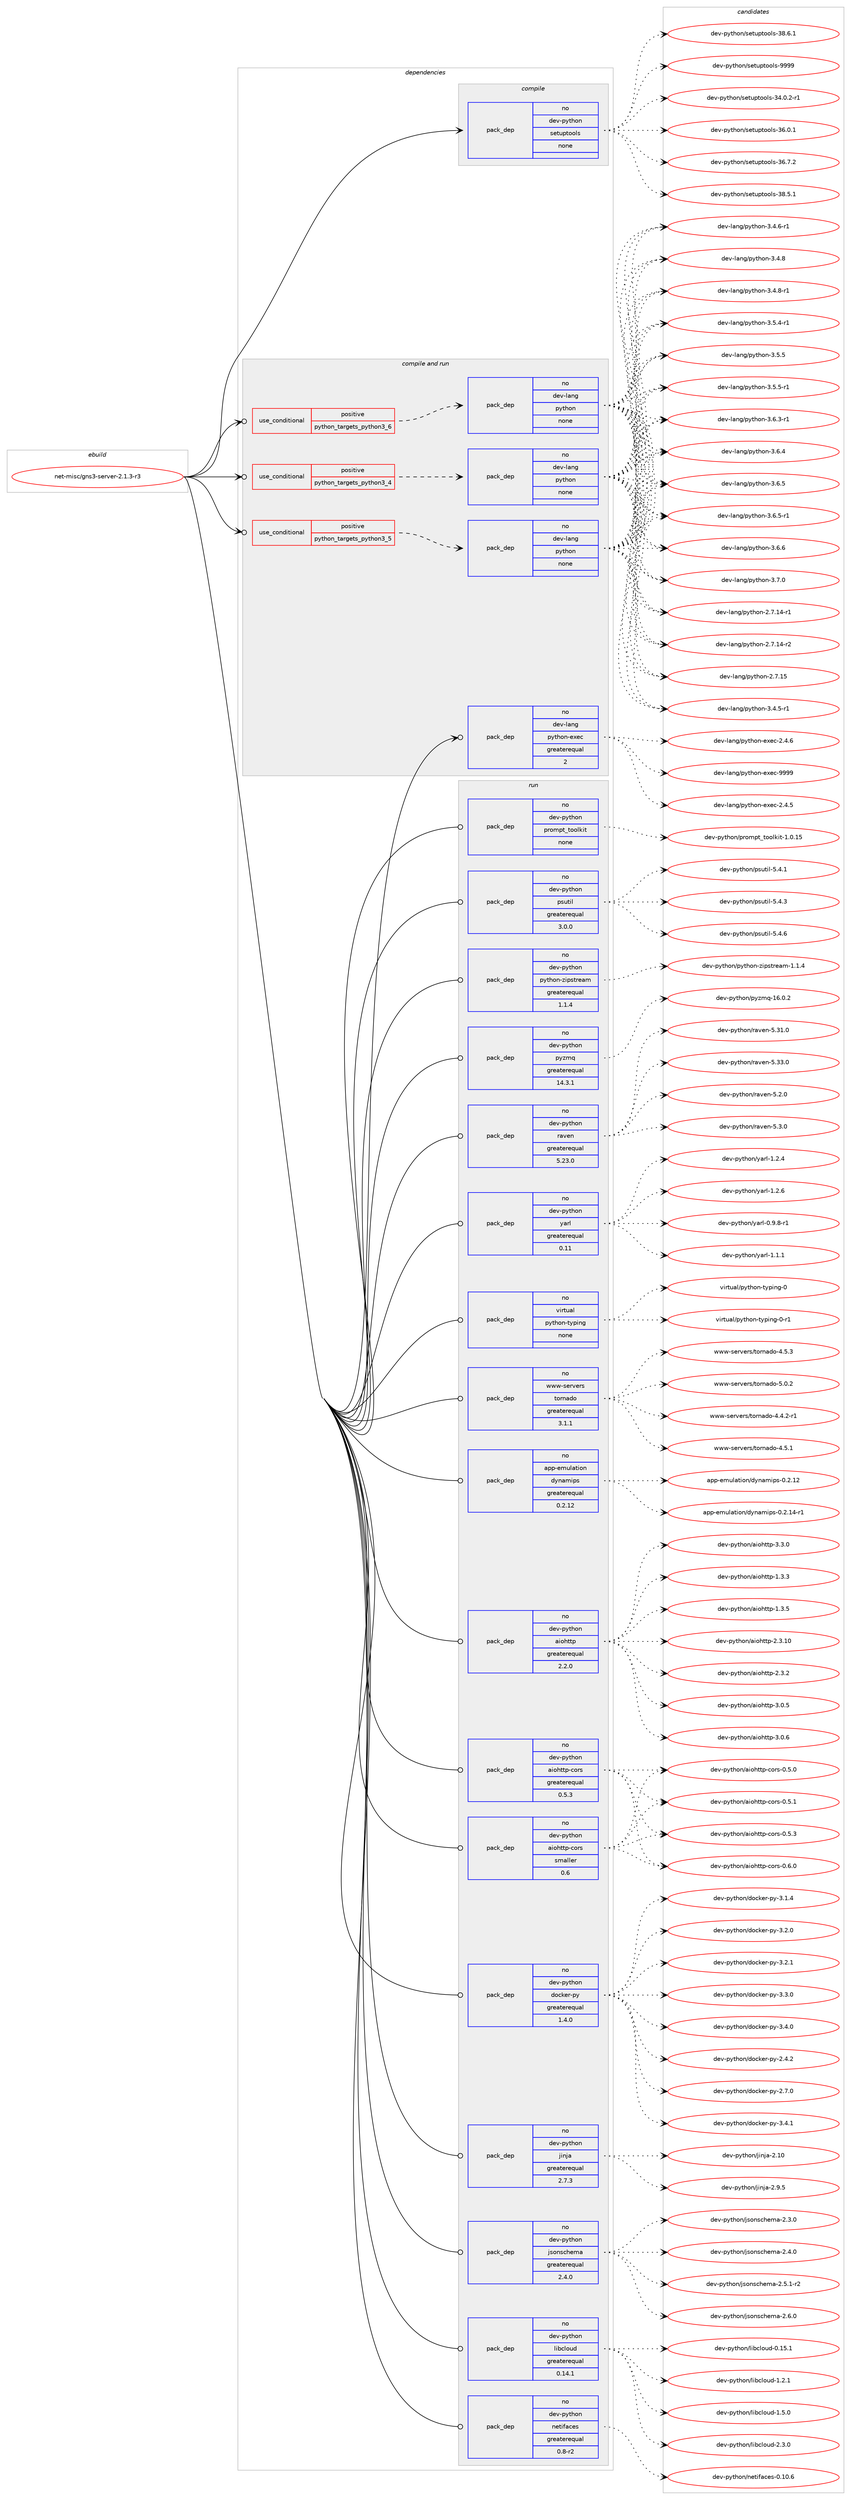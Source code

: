 digraph prolog {

# *************
# Graph options
# *************

newrank=true;
concentrate=true;
compound=true;
graph [rankdir=LR,fontname=Helvetica,fontsize=10,ranksep=1.5];#, ranksep=2.5, nodesep=0.2];
edge  [arrowhead=vee];
node  [fontname=Helvetica,fontsize=10];

# **********
# The ebuild
# **********

subgraph cluster_leftcol {
color=gray;
rank=same;
label=<<i>ebuild</i>>;
id [label="net-misc/gns3-server-2.1.3-r3", color=red, width=4, href="../net-misc/gns3-server-2.1.3-r3.svg"];
}

# ****************
# The dependencies
# ****************

subgraph cluster_midcol {
color=gray;
label=<<i>dependencies</i>>;
subgraph cluster_compile {
fillcolor="#eeeeee";
style=filled;
label=<<i>compile</i>>;
subgraph pack875 {
dependency1183 [label=<<TABLE BORDER="0" CELLBORDER="1" CELLSPACING="0" CELLPADDING="4" WIDTH="220"><TR><TD ROWSPAN="6" CELLPADDING="30">pack_dep</TD></TR><TR><TD WIDTH="110">no</TD></TR><TR><TD>dev-python</TD></TR><TR><TD>setuptools</TD></TR><TR><TD>none</TD></TR><TR><TD></TD></TR></TABLE>>, shape=none, color=blue];
}
id:e -> dependency1183:w [weight=20,style="solid",arrowhead="vee"];
}
subgraph cluster_compileandrun {
fillcolor="#eeeeee";
style=filled;
label=<<i>compile and run</i>>;
subgraph cond287 {
dependency1184 [label=<<TABLE BORDER="0" CELLBORDER="1" CELLSPACING="0" CELLPADDING="4"><TR><TD ROWSPAN="3" CELLPADDING="10">use_conditional</TD></TR><TR><TD>positive</TD></TR><TR><TD>python_targets_python3_4</TD></TR></TABLE>>, shape=none, color=red];
subgraph pack876 {
dependency1185 [label=<<TABLE BORDER="0" CELLBORDER="1" CELLSPACING="0" CELLPADDING="4" WIDTH="220"><TR><TD ROWSPAN="6" CELLPADDING="30">pack_dep</TD></TR><TR><TD WIDTH="110">no</TD></TR><TR><TD>dev-lang</TD></TR><TR><TD>python</TD></TR><TR><TD>none</TD></TR><TR><TD></TD></TR></TABLE>>, shape=none, color=blue];
}
dependency1184:e -> dependency1185:w [weight=20,style="dashed",arrowhead="vee"];
}
id:e -> dependency1184:w [weight=20,style="solid",arrowhead="odotvee"];
subgraph cond288 {
dependency1186 [label=<<TABLE BORDER="0" CELLBORDER="1" CELLSPACING="0" CELLPADDING="4"><TR><TD ROWSPAN="3" CELLPADDING="10">use_conditional</TD></TR><TR><TD>positive</TD></TR><TR><TD>python_targets_python3_5</TD></TR></TABLE>>, shape=none, color=red];
subgraph pack877 {
dependency1187 [label=<<TABLE BORDER="0" CELLBORDER="1" CELLSPACING="0" CELLPADDING="4" WIDTH="220"><TR><TD ROWSPAN="6" CELLPADDING="30">pack_dep</TD></TR><TR><TD WIDTH="110">no</TD></TR><TR><TD>dev-lang</TD></TR><TR><TD>python</TD></TR><TR><TD>none</TD></TR><TR><TD></TD></TR></TABLE>>, shape=none, color=blue];
}
dependency1186:e -> dependency1187:w [weight=20,style="dashed",arrowhead="vee"];
}
id:e -> dependency1186:w [weight=20,style="solid",arrowhead="odotvee"];
subgraph cond289 {
dependency1188 [label=<<TABLE BORDER="0" CELLBORDER="1" CELLSPACING="0" CELLPADDING="4"><TR><TD ROWSPAN="3" CELLPADDING="10">use_conditional</TD></TR><TR><TD>positive</TD></TR><TR><TD>python_targets_python3_6</TD></TR></TABLE>>, shape=none, color=red];
subgraph pack878 {
dependency1189 [label=<<TABLE BORDER="0" CELLBORDER="1" CELLSPACING="0" CELLPADDING="4" WIDTH="220"><TR><TD ROWSPAN="6" CELLPADDING="30">pack_dep</TD></TR><TR><TD WIDTH="110">no</TD></TR><TR><TD>dev-lang</TD></TR><TR><TD>python</TD></TR><TR><TD>none</TD></TR><TR><TD></TD></TR></TABLE>>, shape=none, color=blue];
}
dependency1188:e -> dependency1189:w [weight=20,style="dashed",arrowhead="vee"];
}
id:e -> dependency1188:w [weight=20,style="solid",arrowhead="odotvee"];
subgraph pack879 {
dependency1190 [label=<<TABLE BORDER="0" CELLBORDER="1" CELLSPACING="0" CELLPADDING="4" WIDTH="220"><TR><TD ROWSPAN="6" CELLPADDING="30">pack_dep</TD></TR><TR><TD WIDTH="110">no</TD></TR><TR><TD>dev-lang</TD></TR><TR><TD>python-exec</TD></TR><TR><TD>greaterequal</TD></TR><TR><TD>2</TD></TR></TABLE>>, shape=none, color=blue];
}
id:e -> dependency1190:w [weight=20,style="solid",arrowhead="odotvee"];
}
subgraph cluster_run {
fillcolor="#eeeeee";
style=filled;
label=<<i>run</i>>;
subgraph pack880 {
dependency1191 [label=<<TABLE BORDER="0" CELLBORDER="1" CELLSPACING="0" CELLPADDING="4" WIDTH="220"><TR><TD ROWSPAN="6" CELLPADDING="30">pack_dep</TD></TR><TR><TD WIDTH="110">no</TD></TR><TR><TD>app-emulation</TD></TR><TR><TD>dynamips</TD></TR><TR><TD>greaterequal</TD></TR><TR><TD>0.2.12</TD></TR></TABLE>>, shape=none, color=blue];
}
id:e -> dependency1191:w [weight=20,style="solid",arrowhead="odot"];
subgraph pack881 {
dependency1192 [label=<<TABLE BORDER="0" CELLBORDER="1" CELLSPACING="0" CELLPADDING="4" WIDTH="220"><TR><TD ROWSPAN="6" CELLPADDING="30">pack_dep</TD></TR><TR><TD WIDTH="110">no</TD></TR><TR><TD>dev-python</TD></TR><TR><TD>aiohttp</TD></TR><TR><TD>greaterequal</TD></TR><TR><TD>2.2.0</TD></TR></TABLE>>, shape=none, color=blue];
}
id:e -> dependency1192:w [weight=20,style="solid",arrowhead="odot"];
subgraph pack882 {
dependency1193 [label=<<TABLE BORDER="0" CELLBORDER="1" CELLSPACING="0" CELLPADDING="4" WIDTH="220"><TR><TD ROWSPAN="6" CELLPADDING="30">pack_dep</TD></TR><TR><TD WIDTH="110">no</TD></TR><TR><TD>dev-python</TD></TR><TR><TD>aiohttp-cors</TD></TR><TR><TD>greaterequal</TD></TR><TR><TD>0.5.3</TD></TR></TABLE>>, shape=none, color=blue];
}
id:e -> dependency1193:w [weight=20,style="solid",arrowhead="odot"];
subgraph pack883 {
dependency1194 [label=<<TABLE BORDER="0" CELLBORDER="1" CELLSPACING="0" CELLPADDING="4" WIDTH="220"><TR><TD ROWSPAN="6" CELLPADDING="30">pack_dep</TD></TR><TR><TD WIDTH="110">no</TD></TR><TR><TD>dev-python</TD></TR><TR><TD>aiohttp-cors</TD></TR><TR><TD>smaller</TD></TR><TR><TD>0.6</TD></TR></TABLE>>, shape=none, color=blue];
}
id:e -> dependency1194:w [weight=20,style="solid",arrowhead="odot"];
subgraph pack884 {
dependency1195 [label=<<TABLE BORDER="0" CELLBORDER="1" CELLSPACING="0" CELLPADDING="4" WIDTH="220"><TR><TD ROWSPAN="6" CELLPADDING="30">pack_dep</TD></TR><TR><TD WIDTH="110">no</TD></TR><TR><TD>dev-python</TD></TR><TR><TD>docker-py</TD></TR><TR><TD>greaterequal</TD></TR><TR><TD>1.4.0</TD></TR></TABLE>>, shape=none, color=blue];
}
id:e -> dependency1195:w [weight=20,style="solid",arrowhead="odot"];
subgraph pack885 {
dependency1196 [label=<<TABLE BORDER="0" CELLBORDER="1" CELLSPACING="0" CELLPADDING="4" WIDTH="220"><TR><TD ROWSPAN="6" CELLPADDING="30">pack_dep</TD></TR><TR><TD WIDTH="110">no</TD></TR><TR><TD>dev-python</TD></TR><TR><TD>jinja</TD></TR><TR><TD>greaterequal</TD></TR><TR><TD>2.7.3</TD></TR></TABLE>>, shape=none, color=blue];
}
id:e -> dependency1196:w [weight=20,style="solid",arrowhead="odot"];
subgraph pack886 {
dependency1197 [label=<<TABLE BORDER="0" CELLBORDER="1" CELLSPACING="0" CELLPADDING="4" WIDTH="220"><TR><TD ROWSPAN="6" CELLPADDING="30">pack_dep</TD></TR><TR><TD WIDTH="110">no</TD></TR><TR><TD>dev-python</TD></TR><TR><TD>jsonschema</TD></TR><TR><TD>greaterequal</TD></TR><TR><TD>2.4.0</TD></TR></TABLE>>, shape=none, color=blue];
}
id:e -> dependency1197:w [weight=20,style="solid",arrowhead="odot"];
subgraph pack887 {
dependency1198 [label=<<TABLE BORDER="0" CELLBORDER="1" CELLSPACING="0" CELLPADDING="4" WIDTH="220"><TR><TD ROWSPAN="6" CELLPADDING="30">pack_dep</TD></TR><TR><TD WIDTH="110">no</TD></TR><TR><TD>dev-python</TD></TR><TR><TD>libcloud</TD></TR><TR><TD>greaterequal</TD></TR><TR><TD>0.14.1</TD></TR></TABLE>>, shape=none, color=blue];
}
id:e -> dependency1198:w [weight=20,style="solid",arrowhead="odot"];
subgraph pack888 {
dependency1199 [label=<<TABLE BORDER="0" CELLBORDER="1" CELLSPACING="0" CELLPADDING="4" WIDTH="220"><TR><TD ROWSPAN="6" CELLPADDING="30">pack_dep</TD></TR><TR><TD WIDTH="110">no</TD></TR><TR><TD>dev-python</TD></TR><TR><TD>netifaces</TD></TR><TR><TD>greaterequal</TD></TR><TR><TD>0.8-r2</TD></TR></TABLE>>, shape=none, color=blue];
}
id:e -> dependency1199:w [weight=20,style="solid",arrowhead="odot"];
subgraph pack889 {
dependency1200 [label=<<TABLE BORDER="0" CELLBORDER="1" CELLSPACING="0" CELLPADDING="4" WIDTH="220"><TR><TD ROWSPAN="6" CELLPADDING="30">pack_dep</TD></TR><TR><TD WIDTH="110">no</TD></TR><TR><TD>dev-python</TD></TR><TR><TD>prompt_toolkit</TD></TR><TR><TD>none</TD></TR><TR><TD></TD></TR></TABLE>>, shape=none, color=blue];
}
id:e -> dependency1200:w [weight=20,style="solid",arrowhead="odot"];
subgraph pack890 {
dependency1201 [label=<<TABLE BORDER="0" CELLBORDER="1" CELLSPACING="0" CELLPADDING="4" WIDTH="220"><TR><TD ROWSPAN="6" CELLPADDING="30">pack_dep</TD></TR><TR><TD WIDTH="110">no</TD></TR><TR><TD>dev-python</TD></TR><TR><TD>psutil</TD></TR><TR><TD>greaterequal</TD></TR><TR><TD>3.0.0</TD></TR></TABLE>>, shape=none, color=blue];
}
id:e -> dependency1201:w [weight=20,style="solid",arrowhead="odot"];
subgraph pack891 {
dependency1202 [label=<<TABLE BORDER="0" CELLBORDER="1" CELLSPACING="0" CELLPADDING="4" WIDTH="220"><TR><TD ROWSPAN="6" CELLPADDING="30">pack_dep</TD></TR><TR><TD WIDTH="110">no</TD></TR><TR><TD>dev-python</TD></TR><TR><TD>python-zipstream</TD></TR><TR><TD>greaterequal</TD></TR><TR><TD>1.1.4</TD></TR></TABLE>>, shape=none, color=blue];
}
id:e -> dependency1202:w [weight=20,style="solid",arrowhead="odot"];
subgraph pack892 {
dependency1203 [label=<<TABLE BORDER="0" CELLBORDER="1" CELLSPACING="0" CELLPADDING="4" WIDTH="220"><TR><TD ROWSPAN="6" CELLPADDING="30">pack_dep</TD></TR><TR><TD WIDTH="110">no</TD></TR><TR><TD>dev-python</TD></TR><TR><TD>pyzmq</TD></TR><TR><TD>greaterequal</TD></TR><TR><TD>14.3.1</TD></TR></TABLE>>, shape=none, color=blue];
}
id:e -> dependency1203:w [weight=20,style="solid",arrowhead="odot"];
subgraph pack893 {
dependency1204 [label=<<TABLE BORDER="0" CELLBORDER="1" CELLSPACING="0" CELLPADDING="4" WIDTH="220"><TR><TD ROWSPAN="6" CELLPADDING="30">pack_dep</TD></TR><TR><TD WIDTH="110">no</TD></TR><TR><TD>dev-python</TD></TR><TR><TD>raven</TD></TR><TR><TD>greaterequal</TD></TR><TR><TD>5.23.0</TD></TR></TABLE>>, shape=none, color=blue];
}
id:e -> dependency1204:w [weight=20,style="solid",arrowhead="odot"];
subgraph pack894 {
dependency1205 [label=<<TABLE BORDER="0" CELLBORDER="1" CELLSPACING="0" CELLPADDING="4" WIDTH="220"><TR><TD ROWSPAN="6" CELLPADDING="30">pack_dep</TD></TR><TR><TD WIDTH="110">no</TD></TR><TR><TD>dev-python</TD></TR><TR><TD>yarl</TD></TR><TR><TD>greaterequal</TD></TR><TR><TD>0.11</TD></TR></TABLE>>, shape=none, color=blue];
}
id:e -> dependency1205:w [weight=20,style="solid",arrowhead="odot"];
subgraph pack895 {
dependency1206 [label=<<TABLE BORDER="0" CELLBORDER="1" CELLSPACING="0" CELLPADDING="4" WIDTH="220"><TR><TD ROWSPAN="6" CELLPADDING="30">pack_dep</TD></TR><TR><TD WIDTH="110">no</TD></TR><TR><TD>virtual</TD></TR><TR><TD>python-typing</TD></TR><TR><TD>none</TD></TR><TR><TD></TD></TR></TABLE>>, shape=none, color=blue];
}
id:e -> dependency1206:w [weight=20,style="solid",arrowhead="odot"];
subgraph pack896 {
dependency1207 [label=<<TABLE BORDER="0" CELLBORDER="1" CELLSPACING="0" CELLPADDING="4" WIDTH="220"><TR><TD ROWSPAN="6" CELLPADDING="30">pack_dep</TD></TR><TR><TD WIDTH="110">no</TD></TR><TR><TD>www-servers</TD></TR><TR><TD>tornado</TD></TR><TR><TD>greaterequal</TD></TR><TR><TD>3.1.1</TD></TR></TABLE>>, shape=none, color=blue];
}
id:e -> dependency1207:w [weight=20,style="solid",arrowhead="odot"];
}
}

# **************
# The candidates
# **************

subgraph cluster_choices {
rank=same;
color=gray;
label=<<i>candidates</i>>;

subgraph choice875 {
color=black;
nodesep=1;
choice1001011184511212111610411111047115101116117112116111111108115455152464846504511449 [label="dev-python/setuptools-34.0.2-r1", color=red, width=4,href="../dev-python/setuptools-34.0.2-r1.svg"];
choice100101118451121211161041111104711510111611711211611111110811545515446484649 [label="dev-python/setuptools-36.0.1", color=red, width=4,href="../dev-python/setuptools-36.0.1.svg"];
choice100101118451121211161041111104711510111611711211611111110811545515446554650 [label="dev-python/setuptools-36.7.2", color=red, width=4,href="../dev-python/setuptools-36.7.2.svg"];
choice100101118451121211161041111104711510111611711211611111110811545515646534649 [label="dev-python/setuptools-38.5.1", color=red, width=4,href="../dev-python/setuptools-38.5.1.svg"];
choice100101118451121211161041111104711510111611711211611111110811545515646544649 [label="dev-python/setuptools-38.6.1", color=red, width=4,href="../dev-python/setuptools-38.6.1.svg"];
choice10010111845112121116104111110471151011161171121161111111081154557575757 [label="dev-python/setuptools-9999", color=red, width=4,href="../dev-python/setuptools-9999.svg"];
dependency1183:e -> choice1001011184511212111610411111047115101116117112116111111108115455152464846504511449:w [style=dotted,weight="100"];
dependency1183:e -> choice100101118451121211161041111104711510111611711211611111110811545515446484649:w [style=dotted,weight="100"];
dependency1183:e -> choice100101118451121211161041111104711510111611711211611111110811545515446554650:w [style=dotted,weight="100"];
dependency1183:e -> choice100101118451121211161041111104711510111611711211611111110811545515646534649:w [style=dotted,weight="100"];
dependency1183:e -> choice100101118451121211161041111104711510111611711211611111110811545515646544649:w [style=dotted,weight="100"];
dependency1183:e -> choice10010111845112121116104111110471151011161171121161111111081154557575757:w [style=dotted,weight="100"];
}
subgraph choice876 {
color=black;
nodesep=1;
choice100101118451089711010347112121116104111110455046554649524511449 [label="dev-lang/python-2.7.14-r1", color=red, width=4,href="../dev-lang/python-2.7.14-r1.svg"];
choice100101118451089711010347112121116104111110455046554649524511450 [label="dev-lang/python-2.7.14-r2", color=red, width=4,href="../dev-lang/python-2.7.14-r2.svg"];
choice10010111845108971101034711212111610411111045504655464953 [label="dev-lang/python-2.7.15", color=red, width=4,href="../dev-lang/python-2.7.15.svg"];
choice1001011184510897110103471121211161041111104551465246534511449 [label="dev-lang/python-3.4.5-r1", color=red, width=4,href="../dev-lang/python-3.4.5-r1.svg"];
choice1001011184510897110103471121211161041111104551465246544511449 [label="dev-lang/python-3.4.6-r1", color=red, width=4,href="../dev-lang/python-3.4.6-r1.svg"];
choice100101118451089711010347112121116104111110455146524656 [label="dev-lang/python-3.4.8", color=red, width=4,href="../dev-lang/python-3.4.8.svg"];
choice1001011184510897110103471121211161041111104551465246564511449 [label="dev-lang/python-3.4.8-r1", color=red, width=4,href="../dev-lang/python-3.4.8-r1.svg"];
choice1001011184510897110103471121211161041111104551465346524511449 [label="dev-lang/python-3.5.4-r1", color=red, width=4,href="../dev-lang/python-3.5.4-r1.svg"];
choice100101118451089711010347112121116104111110455146534653 [label="dev-lang/python-3.5.5", color=red, width=4,href="../dev-lang/python-3.5.5.svg"];
choice1001011184510897110103471121211161041111104551465346534511449 [label="dev-lang/python-3.5.5-r1", color=red, width=4,href="../dev-lang/python-3.5.5-r1.svg"];
choice1001011184510897110103471121211161041111104551465446514511449 [label="dev-lang/python-3.6.3-r1", color=red, width=4,href="../dev-lang/python-3.6.3-r1.svg"];
choice100101118451089711010347112121116104111110455146544652 [label="dev-lang/python-3.6.4", color=red, width=4,href="../dev-lang/python-3.6.4.svg"];
choice100101118451089711010347112121116104111110455146544653 [label="dev-lang/python-3.6.5", color=red, width=4,href="../dev-lang/python-3.6.5.svg"];
choice1001011184510897110103471121211161041111104551465446534511449 [label="dev-lang/python-3.6.5-r1", color=red, width=4,href="../dev-lang/python-3.6.5-r1.svg"];
choice100101118451089711010347112121116104111110455146544654 [label="dev-lang/python-3.6.6", color=red, width=4,href="../dev-lang/python-3.6.6.svg"];
choice100101118451089711010347112121116104111110455146554648 [label="dev-lang/python-3.7.0", color=red, width=4,href="../dev-lang/python-3.7.0.svg"];
dependency1185:e -> choice100101118451089711010347112121116104111110455046554649524511449:w [style=dotted,weight="100"];
dependency1185:e -> choice100101118451089711010347112121116104111110455046554649524511450:w [style=dotted,weight="100"];
dependency1185:e -> choice10010111845108971101034711212111610411111045504655464953:w [style=dotted,weight="100"];
dependency1185:e -> choice1001011184510897110103471121211161041111104551465246534511449:w [style=dotted,weight="100"];
dependency1185:e -> choice1001011184510897110103471121211161041111104551465246544511449:w [style=dotted,weight="100"];
dependency1185:e -> choice100101118451089711010347112121116104111110455146524656:w [style=dotted,weight="100"];
dependency1185:e -> choice1001011184510897110103471121211161041111104551465246564511449:w [style=dotted,weight="100"];
dependency1185:e -> choice1001011184510897110103471121211161041111104551465346524511449:w [style=dotted,weight="100"];
dependency1185:e -> choice100101118451089711010347112121116104111110455146534653:w [style=dotted,weight="100"];
dependency1185:e -> choice1001011184510897110103471121211161041111104551465346534511449:w [style=dotted,weight="100"];
dependency1185:e -> choice1001011184510897110103471121211161041111104551465446514511449:w [style=dotted,weight="100"];
dependency1185:e -> choice100101118451089711010347112121116104111110455146544652:w [style=dotted,weight="100"];
dependency1185:e -> choice100101118451089711010347112121116104111110455146544653:w [style=dotted,weight="100"];
dependency1185:e -> choice1001011184510897110103471121211161041111104551465446534511449:w [style=dotted,weight="100"];
dependency1185:e -> choice100101118451089711010347112121116104111110455146544654:w [style=dotted,weight="100"];
dependency1185:e -> choice100101118451089711010347112121116104111110455146554648:w [style=dotted,weight="100"];
}
subgraph choice877 {
color=black;
nodesep=1;
choice100101118451089711010347112121116104111110455046554649524511449 [label="dev-lang/python-2.7.14-r1", color=red, width=4,href="../dev-lang/python-2.7.14-r1.svg"];
choice100101118451089711010347112121116104111110455046554649524511450 [label="dev-lang/python-2.7.14-r2", color=red, width=4,href="../dev-lang/python-2.7.14-r2.svg"];
choice10010111845108971101034711212111610411111045504655464953 [label="dev-lang/python-2.7.15", color=red, width=4,href="../dev-lang/python-2.7.15.svg"];
choice1001011184510897110103471121211161041111104551465246534511449 [label="dev-lang/python-3.4.5-r1", color=red, width=4,href="../dev-lang/python-3.4.5-r1.svg"];
choice1001011184510897110103471121211161041111104551465246544511449 [label="dev-lang/python-3.4.6-r1", color=red, width=4,href="../dev-lang/python-3.4.6-r1.svg"];
choice100101118451089711010347112121116104111110455146524656 [label="dev-lang/python-3.4.8", color=red, width=4,href="../dev-lang/python-3.4.8.svg"];
choice1001011184510897110103471121211161041111104551465246564511449 [label="dev-lang/python-3.4.8-r1", color=red, width=4,href="../dev-lang/python-3.4.8-r1.svg"];
choice1001011184510897110103471121211161041111104551465346524511449 [label="dev-lang/python-3.5.4-r1", color=red, width=4,href="../dev-lang/python-3.5.4-r1.svg"];
choice100101118451089711010347112121116104111110455146534653 [label="dev-lang/python-3.5.5", color=red, width=4,href="../dev-lang/python-3.5.5.svg"];
choice1001011184510897110103471121211161041111104551465346534511449 [label="dev-lang/python-3.5.5-r1", color=red, width=4,href="../dev-lang/python-3.5.5-r1.svg"];
choice1001011184510897110103471121211161041111104551465446514511449 [label="dev-lang/python-3.6.3-r1", color=red, width=4,href="../dev-lang/python-3.6.3-r1.svg"];
choice100101118451089711010347112121116104111110455146544652 [label="dev-lang/python-3.6.4", color=red, width=4,href="../dev-lang/python-3.6.4.svg"];
choice100101118451089711010347112121116104111110455146544653 [label="dev-lang/python-3.6.5", color=red, width=4,href="../dev-lang/python-3.6.5.svg"];
choice1001011184510897110103471121211161041111104551465446534511449 [label="dev-lang/python-3.6.5-r1", color=red, width=4,href="../dev-lang/python-3.6.5-r1.svg"];
choice100101118451089711010347112121116104111110455146544654 [label="dev-lang/python-3.6.6", color=red, width=4,href="../dev-lang/python-3.6.6.svg"];
choice100101118451089711010347112121116104111110455146554648 [label="dev-lang/python-3.7.0", color=red, width=4,href="../dev-lang/python-3.7.0.svg"];
dependency1187:e -> choice100101118451089711010347112121116104111110455046554649524511449:w [style=dotted,weight="100"];
dependency1187:e -> choice100101118451089711010347112121116104111110455046554649524511450:w [style=dotted,weight="100"];
dependency1187:e -> choice10010111845108971101034711212111610411111045504655464953:w [style=dotted,weight="100"];
dependency1187:e -> choice1001011184510897110103471121211161041111104551465246534511449:w [style=dotted,weight="100"];
dependency1187:e -> choice1001011184510897110103471121211161041111104551465246544511449:w [style=dotted,weight="100"];
dependency1187:e -> choice100101118451089711010347112121116104111110455146524656:w [style=dotted,weight="100"];
dependency1187:e -> choice1001011184510897110103471121211161041111104551465246564511449:w [style=dotted,weight="100"];
dependency1187:e -> choice1001011184510897110103471121211161041111104551465346524511449:w [style=dotted,weight="100"];
dependency1187:e -> choice100101118451089711010347112121116104111110455146534653:w [style=dotted,weight="100"];
dependency1187:e -> choice1001011184510897110103471121211161041111104551465346534511449:w [style=dotted,weight="100"];
dependency1187:e -> choice1001011184510897110103471121211161041111104551465446514511449:w [style=dotted,weight="100"];
dependency1187:e -> choice100101118451089711010347112121116104111110455146544652:w [style=dotted,weight="100"];
dependency1187:e -> choice100101118451089711010347112121116104111110455146544653:w [style=dotted,weight="100"];
dependency1187:e -> choice1001011184510897110103471121211161041111104551465446534511449:w [style=dotted,weight="100"];
dependency1187:e -> choice100101118451089711010347112121116104111110455146544654:w [style=dotted,weight="100"];
dependency1187:e -> choice100101118451089711010347112121116104111110455146554648:w [style=dotted,weight="100"];
}
subgraph choice878 {
color=black;
nodesep=1;
choice100101118451089711010347112121116104111110455046554649524511449 [label="dev-lang/python-2.7.14-r1", color=red, width=4,href="../dev-lang/python-2.7.14-r1.svg"];
choice100101118451089711010347112121116104111110455046554649524511450 [label="dev-lang/python-2.7.14-r2", color=red, width=4,href="../dev-lang/python-2.7.14-r2.svg"];
choice10010111845108971101034711212111610411111045504655464953 [label="dev-lang/python-2.7.15", color=red, width=4,href="../dev-lang/python-2.7.15.svg"];
choice1001011184510897110103471121211161041111104551465246534511449 [label="dev-lang/python-3.4.5-r1", color=red, width=4,href="../dev-lang/python-3.4.5-r1.svg"];
choice1001011184510897110103471121211161041111104551465246544511449 [label="dev-lang/python-3.4.6-r1", color=red, width=4,href="../dev-lang/python-3.4.6-r1.svg"];
choice100101118451089711010347112121116104111110455146524656 [label="dev-lang/python-3.4.8", color=red, width=4,href="../dev-lang/python-3.4.8.svg"];
choice1001011184510897110103471121211161041111104551465246564511449 [label="dev-lang/python-3.4.8-r1", color=red, width=4,href="../dev-lang/python-3.4.8-r1.svg"];
choice1001011184510897110103471121211161041111104551465346524511449 [label="dev-lang/python-3.5.4-r1", color=red, width=4,href="../dev-lang/python-3.5.4-r1.svg"];
choice100101118451089711010347112121116104111110455146534653 [label="dev-lang/python-3.5.5", color=red, width=4,href="../dev-lang/python-3.5.5.svg"];
choice1001011184510897110103471121211161041111104551465346534511449 [label="dev-lang/python-3.5.5-r1", color=red, width=4,href="../dev-lang/python-3.5.5-r1.svg"];
choice1001011184510897110103471121211161041111104551465446514511449 [label="dev-lang/python-3.6.3-r1", color=red, width=4,href="../dev-lang/python-3.6.3-r1.svg"];
choice100101118451089711010347112121116104111110455146544652 [label="dev-lang/python-3.6.4", color=red, width=4,href="../dev-lang/python-3.6.4.svg"];
choice100101118451089711010347112121116104111110455146544653 [label="dev-lang/python-3.6.5", color=red, width=4,href="../dev-lang/python-3.6.5.svg"];
choice1001011184510897110103471121211161041111104551465446534511449 [label="dev-lang/python-3.6.5-r1", color=red, width=4,href="../dev-lang/python-3.6.5-r1.svg"];
choice100101118451089711010347112121116104111110455146544654 [label="dev-lang/python-3.6.6", color=red, width=4,href="../dev-lang/python-3.6.6.svg"];
choice100101118451089711010347112121116104111110455146554648 [label="dev-lang/python-3.7.0", color=red, width=4,href="../dev-lang/python-3.7.0.svg"];
dependency1189:e -> choice100101118451089711010347112121116104111110455046554649524511449:w [style=dotted,weight="100"];
dependency1189:e -> choice100101118451089711010347112121116104111110455046554649524511450:w [style=dotted,weight="100"];
dependency1189:e -> choice10010111845108971101034711212111610411111045504655464953:w [style=dotted,weight="100"];
dependency1189:e -> choice1001011184510897110103471121211161041111104551465246534511449:w [style=dotted,weight="100"];
dependency1189:e -> choice1001011184510897110103471121211161041111104551465246544511449:w [style=dotted,weight="100"];
dependency1189:e -> choice100101118451089711010347112121116104111110455146524656:w [style=dotted,weight="100"];
dependency1189:e -> choice1001011184510897110103471121211161041111104551465246564511449:w [style=dotted,weight="100"];
dependency1189:e -> choice1001011184510897110103471121211161041111104551465346524511449:w [style=dotted,weight="100"];
dependency1189:e -> choice100101118451089711010347112121116104111110455146534653:w [style=dotted,weight="100"];
dependency1189:e -> choice1001011184510897110103471121211161041111104551465346534511449:w [style=dotted,weight="100"];
dependency1189:e -> choice1001011184510897110103471121211161041111104551465446514511449:w [style=dotted,weight="100"];
dependency1189:e -> choice100101118451089711010347112121116104111110455146544652:w [style=dotted,weight="100"];
dependency1189:e -> choice100101118451089711010347112121116104111110455146544653:w [style=dotted,weight="100"];
dependency1189:e -> choice1001011184510897110103471121211161041111104551465446534511449:w [style=dotted,weight="100"];
dependency1189:e -> choice100101118451089711010347112121116104111110455146544654:w [style=dotted,weight="100"];
dependency1189:e -> choice100101118451089711010347112121116104111110455146554648:w [style=dotted,weight="100"];
}
subgraph choice879 {
color=black;
nodesep=1;
choice1001011184510897110103471121211161041111104510112010199455046524653 [label="dev-lang/python-exec-2.4.5", color=red, width=4,href="../dev-lang/python-exec-2.4.5.svg"];
choice1001011184510897110103471121211161041111104510112010199455046524654 [label="dev-lang/python-exec-2.4.6", color=red, width=4,href="../dev-lang/python-exec-2.4.6.svg"];
choice10010111845108971101034711212111610411111045101120101994557575757 [label="dev-lang/python-exec-9999", color=red, width=4,href="../dev-lang/python-exec-9999.svg"];
dependency1190:e -> choice1001011184510897110103471121211161041111104510112010199455046524653:w [style=dotted,weight="100"];
dependency1190:e -> choice1001011184510897110103471121211161041111104510112010199455046524654:w [style=dotted,weight="100"];
dependency1190:e -> choice10010111845108971101034711212111610411111045101120101994557575757:w [style=dotted,weight="100"];
}
subgraph choice880 {
color=black;
nodesep=1;
choice971121124510110911710897116105111110471001211109710910511211545484650464950 [label="app-emulation/dynamips-0.2.12", color=red, width=4,href="../app-emulation/dynamips-0.2.12.svg"];
choice9711211245101109117108971161051111104710012111097109105112115454846504649524511449 [label="app-emulation/dynamips-0.2.14-r1", color=red, width=4,href="../app-emulation/dynamips-0.2.14-r1.svg"];
dependency1191:e -> choice971121124510110911710897116105111110471001211109710910511211545484650464950:w [style=dotted,weight="100"];
dependency1191:e -> choice9711211245101109117108971161051111104710012111097109105112115454846504649524511449:w [style=dotted,weight="100"];
}
subgraph choice881 {
color=black;
nodesep=1;
choice100101118451121211161041111104797105111104116116112454946514651 [label="dev-python/aiohttp-1.3.3", color=red, width=4,href="../dev-python/aiohttp-1.3.3.svg"];
choice100101118451121211161041111104797105111104116116112454946514653 [label="dev-python/aiohttp-1.3.5", color=red, width=4,href="../dev-python/aiohttp-1.3.5.svg"];
choice10010111845112121116104111110479710511110411611611245504651464948 [label="dev-python/aiohttp-2.3.10", color=red, width=4,href="../dev-python/aiohttp-2.3.10.svg"];
choice100101118451121211161041111104797105111104116116112455046514650 [label="dev-python/aiohttp-2.3.2", color=red, width=4,href="../dev-python/aiohttp-2.3.2.svg"];
choice100101118451121211161041111104797105111104116116112455146484653 [label="dev-python/aiohttp-3.0.5", color=red, width=4,href="../dev-python/aiohttp-3.0.5.svg"];
choice100101118451121211161041111104797105111104116116112455146484654 [label="dev-python/aiohttp-3.0.6", color=red, width=4,href="../dev-python/aiohttp-3.0.6.svg"];
choice100101118451121211161041111104797105111104116116112455146514648 [label="dev-python/aiohttp-3.3.0", color=red, width=4,href="../dev-python/aiohttp-3.3.0.svg"];
dependency1192:e -> choice100101118451121211161041111104797105111104116116112454946514651:w [style=dotted,weight="100"];
dependency1192:e -> choice100101118451121211161041111104797105111104116116112454946514653:w [style=dotted,weight="100"];
dependency1192:e -> choice10010111845112121116104111110479710511110411611611245504651464948:w [style=dotted,weight="100"];
dependency1192:e -> choice100101118451121211161041111104797105111104116116112455046514650:w [style=dotted,weight="100"];
dependency1192:e -> choice100101118451121211161041111104797105111104116116112455146484653:w [style=dotted,weight="100"];
dependency1192:e -> choice100101118451121211161041111104797105111104116116112455146484654:w [style=dotted,weight="100"];
dependency1192:e -> choice100101118451121211161041111104797105111104116116112455146514648:w [style=dotted,weight="100"];
}
subgraph choice882 {
color=black;
nodesep=1;
choice1001011184511212111610411111047971051111041161161124599111114115454846534648 [label="dev-python/aiohttp-cors-0.5.0", color=red, width=4,href="../dev-python/aiohttp-cors-0.5.0.svg"];
choice1001011184511212111610411111047971051111041161161124599111114115454846534649 [label="dev-python/aiohttp-cors-0.5.1", color=red, width=4,href="../dev-python/aiohttp-cors-0.5.1.svg"];
choice1001011184511212111610411111047971051111041161161124599111114115454846534651 [label="dev-python/aiohttp-cors-0.5.3", color=red, width=4,href="../dev-python/aiohttp-cors-0.5.3.svg"];
choice1001011184511212111610411111047971051111041161161124599111114115454846544648 [label="dev-python/aiohttp-cors-0.6.0", color=red, width=4,href="../dev-python/aiohttp-cors-0.6.0.svg"];
dependency1193:e -> choice1001011184511212111610411111047971051111041161161124599111114115454846534648:w [style=dotted,weight="100"];
dependency1193:e -> choice1001011184511212111610411111047971051111041161161124599111114115454846534649:w [style=dotted,weight="100"];
dependency1193:e -> choice1001011184511212111610411111047971051111041161161124599111114115454846534651:w [style=dotted,weight="100"];
dependency1193:e -> choice1001011184511212111610411111047971051111041161161124599111114115454846544648:w [style=dotted,weight="100"];
}
subgraph choice883 {
color=black;
nodesep=1;
choice1001011184511212111610411111047971051111041161161124599111114115454846534648 [label="dev-python/aiohttp-cors-0.5.0", color=red, width=4,href="../dev-python/aiohttp-cors-0.5.0.svg"];
choice1001011184511212111610411111047971051111041161161124599111114115454846534649 [label="dev-python/aiohttp-cors-0.5.1", color=red, width=4,href="../dev-python/aiohttp-cors-0.5.1.svg"];
choice1001011184511212111610411111047971051111041161161124599111114115454846534651 [label="dev-python/aiohttp-cors-0.5.3", color=red, width=4,href="../dev-python/aiohttp-cors-0.5.3.svg"];
choice1001011184511212111610411111047971051111041161161124599111114115454846544648 [label="dev-python/aiohttp-cors-0.6.0", color=red, width=4,href="../dev-python/aiohttp-cors-0.6.0.svg"];
dependency1194:e -> choice1001011184511212111610411111047971051111041161161124599111114115454846534648:w [style=dotted,weight="100"];
dependency1194:e -> choice1001011184511212111610411111047971051111041161161124599111114115454846534649:w [style=dotted,weight="100"];
dependency1194:e -> choice1001011184511212111610411111047971051111041161161124599111114115454846534651:w [style=dotted,weight="100"];
dependency1194:e -> choice1001011184511212111610411111047971051111041161161124599111114115454846544648:w [style=dotted,weight="100"];
}
subgraph choice884 {
color=black;
nodesep=1;
choice10010111845112121116104111110471001119910710111445112121455146494652 [label="dev-python/docker-py-3.1.4", color=red, width=4,href="../dev-python/docker-py-3.1.4.svg"];
choice10010111845112121116104111110471001119910710111445112121455146504648 [label="dev-python/docker-py-3.2.0", color=red, width=4,href="../dev-python/docker-py-3.2.0.svg"];
choice10010111845112121116104111110471001119910710111445112121455146504649 [label="dev-python/docker-py-3.2.1", color=red, width=4,href="../dev-python/docker-py-3.2.1.svg"];
choice10010111845112121116104111110471001119910710111445112121455146514648 [label="dev-python/docker-py-3.3.0", color=red, width=4,href="../dev-python/docker-py-3.3.0.svg"];
choice10010111845112121116104111110471001119910710111445112121455146524648 [label="dev-python/docker-py-3.4.0", color=red, width=4,href="../dev-python/docker-py-3.4.0.svg"];
choice10010111845112121116104111110471001119910710111445112121455046524650 [label="dev-python/docker-py-2.4.2", color=red, width=4,href="../dev-python/docker-py-2.4.2.svg"];
choice10010111845112121116104111110471001119910710111445112121455046554648 [label="dev-python/docker-py-2.7.0", color=red, width=4,href="../dev-python/docker-py-2.7.0.svg"];
choice10010111845112121116104111110471001119910710111445112121455146524649 [label="dev-python/docker-py-3.4.1", color=red, width=4,href="../dev-python/docker-py-3.4.1.svg"];
dependency1195:e -> choice10010111845112121116104111110471001119910710111445112121455146494652:w [style=dotted,weight="100"];
dependency1195:e -> choice10010111845112121116104111110471001119910710111445112121455146504648:w [style=dotted,weight="100"];
dependency1195:e -> choice10010111845112121116104111110471001119910710111445112121455146504649:w [style=dotted,weight="100"];
dependency1195:e -> choice10010111845112121116104111110471001119910710111445112121455146514648:w [style=dotted,weight="100"];
dependency1195:e -> choice10010111845112121116104111110471001119910710111445112121455146524648:w [style=dotted,weight="100"];
dependency1195:e -> choice10010111845112121116104111110471001119910710111445112121455046524650:w [style=dotted,weight="100"];
dependency1195:e -> choice10010111845112121116104111110471001119910710111445112121455046554648:w [style=dotted,weight="100"];
dependency1195:e -> choice10010111845112121116104111110471001119910710111445112121455146524649:w [style=dotted,weight="100"];
}
subgraph choice885 {
color=black;
nodesep=1;
choice1001011184511212111610411111047106105110106974550464948 [label="dev-python/jinja-2.10", color=red, width=4,href="../dev-python/jinja-2.10.svg"];
choice100101118451121211161041111104710610511010697455046574653 [label="dev-python/jinja-2.9.5", color=red, width=4,href="../dev-python/jinja-2.9.5.svg"];
dependency1196:e -> choice1001011184511212111610411111047106105110106974550464948:w [style=dotted,weight="100"];
dependency1196:e -> choice100101118451121211161041111104710610511010697455046574653:w [style=dotted,weight="100"];
}
subgraph choice886 {
color=black;
nodesep=1;
choice10010111845112121116104111110471061151111101159910410110997455046514648 [label="dev-python/jsonschema-2.3.0", color=red, width=4,href="../dev-python/jsonschema-2.3.0.svg"];
choice10010111845112121116104111110471061151111101159910410110997455046524648 [label="dev-python/jsonschema-2.4.0", color=red, width=4,href="../dev-python/jsonschema-2.4.0.svg"];
choice100101118451121211161041111104710611511111011599104101109974550465346494511450 [label="dev-python/jsonschema-2.5.1-r2", color=red, width=4,href="../dev-python/jsonschema-2.5.1-r2.svg"];
choice10010111845112121116104111110471061151111101159910410110997455046544648 [label="dev-python/jsonschema-2.6.0", color=red, width=4,href="../dev-python/jsonschema-2.6.0.svg"];
dependency1197:e -> choice10010111845112121116104111110471061151111101159910410110997455046514648:w [style=dotted,weight="100"];
dependency1197:e -> choice10010111845112121116104111110471061151111101159910410110997455046524648:w [style=dotted,weight="100"];
dependency1197:e -> choice100101118451121211161041111104710611511111011599104101109974550465346494511450:w [style=dotted,weight="100"];
dependency1197:e -> choice10010111845112121116104111110471061151111101159910410110997455046544648:w [style=dotted,weight="100"];
}
subgraph choice887 {
color=black;
nodesep=1;
choice1001011184511212111610411111047108105989910811111710045484649534649 [label="dev-python/libcloud-0.15.1", color=red, width=4,href="../dev-python/libcloud-0.15.1.svg"];
choice10010111845112121116104111110471081059899108111117100454946504649 [label="dev-python/libcloud-1.2.1", color=red, width=4,href="../dev-python/libcloud-1.2.1.svg"];
choice10010111845112121116104111110471081059899108111117100454946534648 [label="dev-python/libcloud-1.5.0", color=red, width=4,href="../dev-python/libcloud-1.5.0.svg"];
choice10010111845112121116104111110471081059899108111117100455046514648 [label="dev-python/libcloud-2.3.0", color=red, width=4,href="../dev-python/libcloud-2.3.0.svg"];
dependency1198:e -> choice1001011184511212111610411111047108105989910811111710045484649534649:w [style=dotted,weight="100"];
dependency1198:e -> choice10010111845112121116104111110471081059899108111117100454946504649:w [style=dotted,weight="100"];
dependency1198:e -> choice10010111845112121116104111110471081059899108111117100454946534648:w [style=dotted,weight="100"];
dependency1198:e -> choice10010111845112121116104111110471081059899108111117100455046514648:w [style=dotted,weight="100"];
}
subgraph choice888 {
color=black;
nodesep=1;
choice1001011184511212111610411111047110101116105102979910111545484649484654 [label="dev-python/netifaces-0.10.6", color=red, width=4,href="../dev-python/netifaces-0.10.6.svg"];
dependency1199:e -> choice1001011184511212111610411111047110101116105102979910111545484649484654:w [style=dotted,weight="100"];
}
subgraph choice889 {
color=black;
nodesep=1;
choice10010111845112121116104111110471121141111091121169511611111110810710511645494648464953 [label="dev-python/prompt_toolkit-1.0.15", color=red, width=4,href="../dev-python/prompt_toolkit-1.0.15.svg"];
dependency1200:e -> choice10010111845112121116104111110471121141111091121169511611111110810710511645494648464953:w [style=dotted,weight="100"];
}
subgraph choice890 {
color=black;
nodesep=1;
choice1001011184511212111610411111047112115117116105108455346524649 [label="dev-python/psutil-5.4.1", color=red, width=4,href="../dev-python/psutil-5.4.1.svg"];
choice1001011184511212111610411111047112115117116105108455346524651 [label="dev-python/psutil-5.4.3", color=red, width=4,href="../dev-python/psutil-5.4.3.svg"];
choice1001011184511212111610411111047112115117116105108455346524654 [label="dev-python/psutil-5.4.6", color=red, width=4,href="../dev-python/psutil-5.4.6.svg"];
dependency1201:e -> choice1001011184511212111610411111047112115117116105108455346524649:w [style=dotted,weight="100"];
dependency1201:e -> choice1001011184511212111610411111047112115117116105108455346524651:w [style=dotted,weight="100"];
dependency1201:e -> choice1001011184511212111610411111047112115117116105108455346524654:w [style=dotted,weight="100"];
}
subgraph choice891 {
color=black;
nodesep=1;
choice10010111845112121116104111110471121211161041111104512210511211511611410197109454946494652 [label="dev-python/python-zipstream-1.1.4", color=red, width=4,href="../dev-python/python-zipstream-1.1.4.svg"];
dependency1202:e -> choice10010111845112121116104111110471121211161041111104512210511211511611410197109454946494652:w [style=dotted,weight="100"];
}
subgraph choice892 {
color=black;
nodesep=1;
choice100101118451121211161041111104711212112210911345495446484650 [label="dev-python/pyzmq-16.0.2", color=red, width=4,href="../dev-python/pyzmq-16.0.2.svg"];
dependency1203:e -> choice100101118451121211161041111104711212112210911345495446484650:w [style=dotted,weight="100"];
}
subgraph choice893 {
color=black;
nodesep=1;
choice100101118451121211161041111104711497118101110455346504648 [label="dev-python/raven-5.2.0", color=red, width=4,href="../dev-python/raven-5.2.0.svg"];
choice100101118451121211161041111104711497118101110455346514648 [label="dev-python/raven-5.3.0", color=red, width=4,href="../dev-python/raven-5.3.0.svg"];
choice10010111845112121116104111110471149711810111045534651494648 [label="dev-python/raven-5.31.0", color=red, width=4,href="../dev-python/raven-5.31.0.svg"];
choice10010111845112121116104111110471149711810111045534651514648 [label="dev-python/raven-5.33.0", color=red, width=4,href="../dev-python/raven-5.33.0.svg"];
dependency1204:e -> choice100101118451121211161041111104711497118101110455346504648:w [style=dotted,weight="100"];
dependency1204:e -> choice100101118451121211161041111104711497118101110455346514648:w [style=dotted,weight="100"];
dependency1204:e -> choice10010111845112121116104111110471149711810111045534651494648:w [style=dotted,weight="100"];
dependency1204:e -> choice10010111845112121116104111110471149711810111045534651514648:w [style=dotted,weight="100"];
}
subgraph choice894 {
color=black;
nodesep=1;
choice1001011184511212111610411111047121971141084548465746564511449 [label="dev-python/yarl-0.9.8-r1", color=red, width=4,href="../dev-python/yarl-0.9.8-r1.svg"];
choice100101118451121211161041111104712197114108454946494649 [label="dev-python/yarl-1.1.1", color=red, width=4,href="../dev-python/yarl-1.1.1.svg"];
choice100101118451121211161041111104712197114108454946504652 [label="dev-python/yarl-1.2.4", color=red, width=4,href="../dev-python/yarl-1.2.4.svg"];
choice100101118451121211161041111104712197114108454946504654 [label="dev-python/yarl-1.2.6", color=red, width=4,href="../dev-python/yarl-1.2.6.svg"];
dependency1205:e -> choice1001011184511212111610411111047121971141084548465746564511449:w [style=dotted,weight="100"];
dependency1205:e -> choice100101118451121211161041111104712197114108454946494649:w [style=dotted,weight="100"];
dependency1205:e -> choice100101118451121211161041111104712197114108454946504652:w [style=dotted,weight="100"];
dependency1205:e -> choice100101118451121211161041111104712197114108454946504654:w [style=dotted,weight="100"];
}
subgraph choice895 {
color=black;
nodesep=1;
choice1181051141161179710847112121116104111110451161211121051101034548 [label="virtual/python-typing-0", color=red, width=4,href="../virtual/python-typing-0.svg"];
choice11810511411611797108471121211161041111104511612111210511010345484511449 [label="virtual/python-typing-0-r1", color=red, width=4,href="../virtual/python-typing-0-r1.svg"];
dependency1206:e -> choice1181051141161179710847112121116104111110451161211121051101034548:w [style=dotted,weight="100"];
dependency1206:e -> choice11810511411611797108471121211161041111104511612111210511010345484511449:w [style=dotted,weight="100"];
}
subgraph choice896 {
color=black;
nodesep=1;
choice1191191194511510111411810111411547116111114110971001114552465246504511449 [label="www-servers/tornado-4.4.2-r1", color=red, width=4,href="../www-servers/tornado-4.4.2-r1.svg"];
choice119119119451151011141181011141154711611111411097100111455246534649 [label="www-servers/tornado-4.5.1", color=red, width=4,href="../www-servers/tornado-4.5.1.svg"];
choice119119119451151011141181011141154711611111411097100111455246534651 [label="www-servers/tornado-4.5.3", color=red, width=4,href="../www-servers/tornado-4.5.3.svg"];
choice119119119451151011141181011141154711611111411097100111455346484650 [label="www-servers/tornado-5.0.2", color=red, width=4,href="../www-servers/tornado-5.0.2.svg"];
dependency1207:e -> choice1191191194511510111411810111411547116111114110971001114552465246504511449:w [style=dotted,weight="100"];
dependency1207:e -> choice119119119451151011141181011141154711611111411097100111455246534649:w [style=dotted,weight="100"];
dependency1207:e -> choice119119119451151011141181011141154711611111411097100111455246534651:w [style=dotted,weight="100"];
dependency1207:e -> choice119119119451151011141181011141154711611111411097100111455346484650:w [style=dotted,weight="100"];
}
}

}
